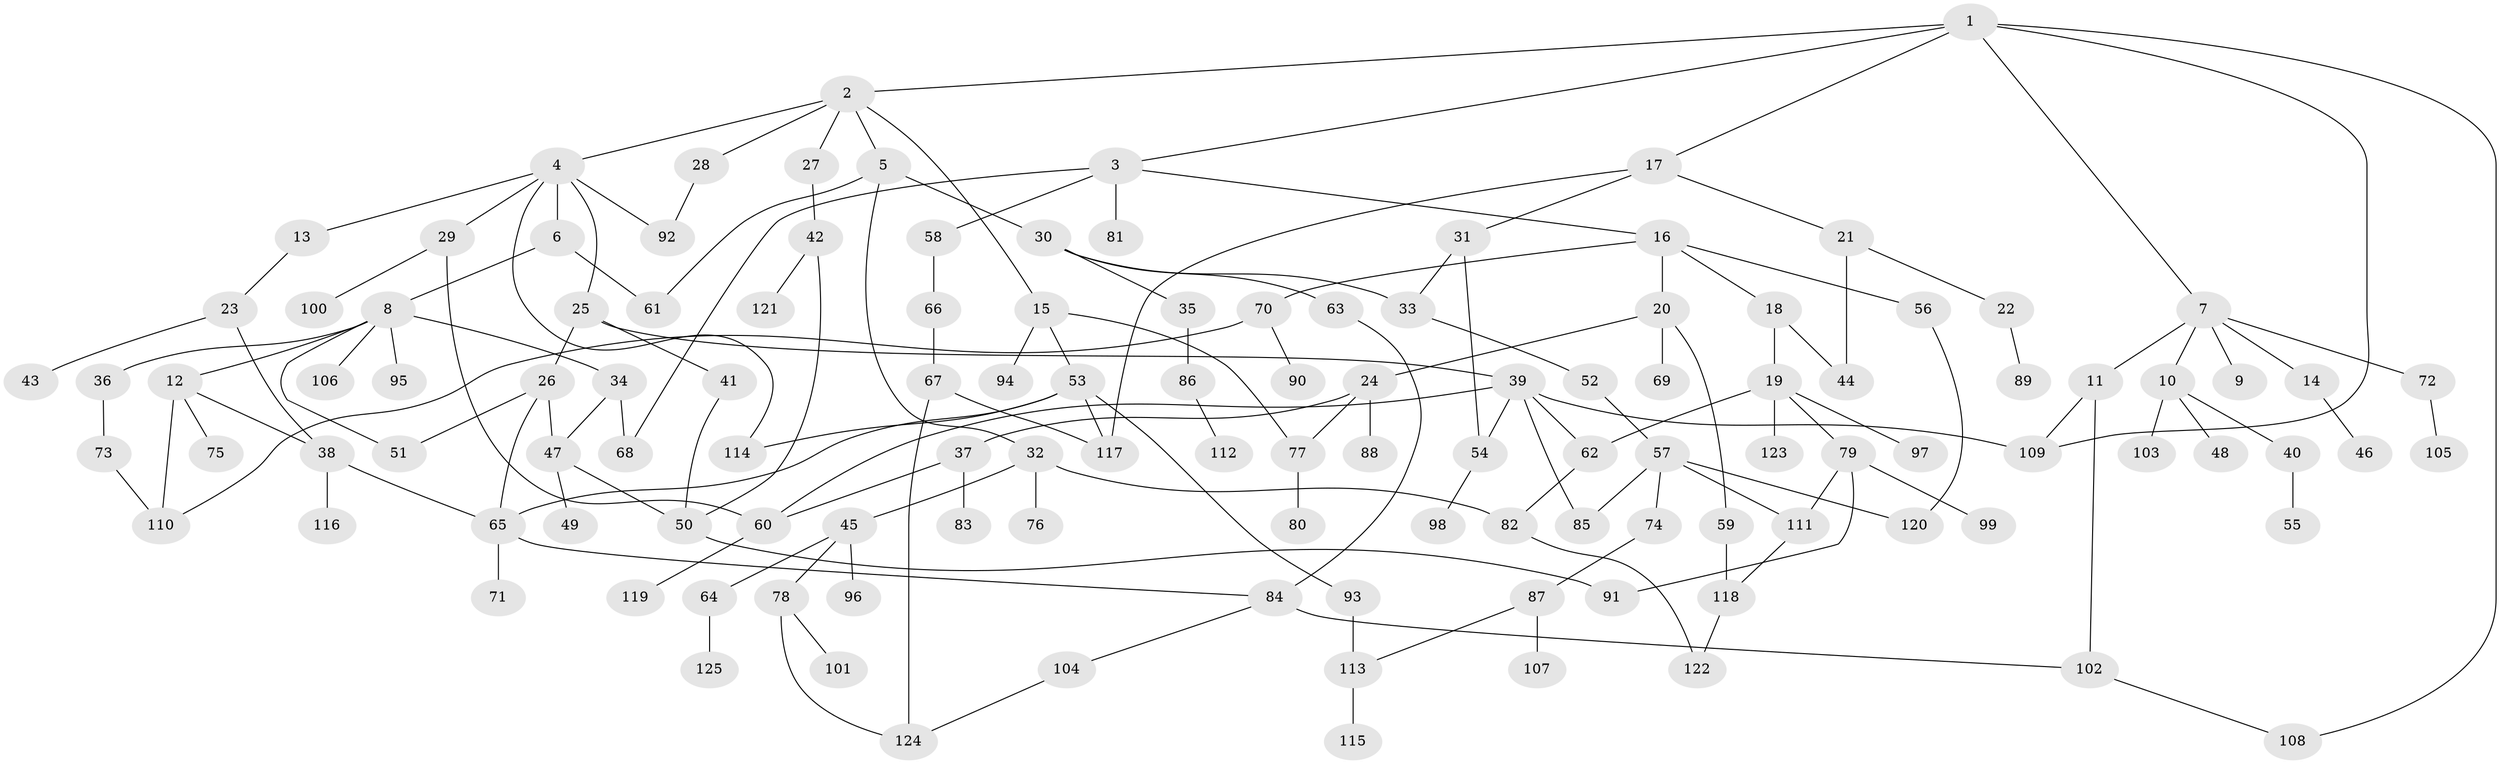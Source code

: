 // Generated by graph-tools (version 1.1) at 2025/42/03/09/25 04:42:23]
// undirected, 125 vertices, 161 edges
graph export_dot {
graph [start="1"]
  node [color=gray90,style=filled];
  1;
  2;
  3;
  4;
  5;
  6;
  7;
  8;
  9;
  10;
  11;
  12;
  13;
  14;
  15;
  16;
  17;
  18;
  19;
  20;
  21;
  22;
  23;
  24;
  25;
  26;
  27;
  28;
  29;
  30;
  31;
  32;
  33;
  34;
  35;
  36;
  37;
  38;
  39;
  40;
  41;
  42;
  43;
  44;
  45;
  46;
  47;
  48;
  49;
  50;
  51;
  52;
  53;
  54;
  55;
  56;
  57;
  58;
  59;
  60;
  61;
  62;
  63;
  64;
  65;
  66;
  67;
  68;
  69;
  70;
  71;
  72;
  73;
  74;
  75;
  76;
  77;
  78;
  79;
  80;
  81;
  82;
  83;
  84;
  85;
  86;
  87;
  88;
  89;
  90;
  91;
  92;
  93;
  94;
  95;
  96;
  97;
  98;
  99;
  100;
  101;
  102;
  103;
  104;
  105;
  106;
  107;
  108;
  109;
  110;
  111;
  112;
  113;
  114;
  115;
  116;
  117;
  118;
  119;
  120;
  121;
  122;
  123;
  124;
  125;
  1 -- 2;
  1 -- 3;
  1 -- 7;
  1 -- 17;
  1 -- 108;
  1 -- 109;
  2 -- 4;
  2 -- 5;
  2 -- 15;
  2 -- 27;
  2 -- 28;
  3 -- 16;
  3 -- 58;
  3 -- 68;
  3 -- 81;
  4 -- 6;
  4 -- 13;
  4 -- 25;
  4 -- 29;
  4 -- 92;
  4 -- 114;
  5 -- 30;
  5 -- 32;
  5 -- 61;
  6 -- 8;
  6 -- 61;
  7 -- 9;
  7 -- 10;
  7 -- 11;
  7 -- 14;
  7 -- 72;
  8 -- 12;
  8 -- 34;
  8 -- 36;
  8 -- 51;
  8 -- 95;
  8 -- 106;
  10 -- 40;
  10 -- 48;
  10 -- 103;
  11 -- 102;
  11 -- 109;
  12 -- 38;
  12 -- 75;
  12 -- 110;
  13 -- 23;
  14 -- 46;
  15 -- 53;
  15 -- 77;
  15 -- 94;
  16 -- 18;
  16 -- 20;
  16 -- 56;
  16 -- 70;
  17 -- 21;
  17 -- 31;
  17 -- 117;
  18 -- 19;
  18 -- 44;
  19 -- 62;
  19 -- 79;
  19 -- 97;
  19 -- 123;
  20 -- 24;
  20 -- 59;
  20 -- 69;
  21 -- 22;
  21 -- 44;
  22 -- 89;
  23 -- 43;
  23 -- 38;
  24 -- 37;
  24 -- 88;
  24 -- 77;
  25 -- 26;
  25 -- 39;
  25 -- 41;
  26 -- 47;
  26 -- 65;
  26 -- 51;
  27 -- 42;
  28 -- 92;
  29 -- 100;
  29 -- 60;
  30 -- 33;
  30 -- 35;
  30 -- 63;
  31 -- 54;
  31 -- 33;
  32 -- 45;
  32 -- 76;
  32 -- 82;
  33 -- 52;
  34 -- 68;
  34 -- 47;
  35 -- 86;
  36 -- 73;
  37 -- 60;
  37 -- 83;
  38 -- 116;
  38 -- 65;
  39 -- 60;
  39 -- 85;
  39 -- 109;
  39 -- 54;
  39 -- 62;
  40 -- 55;
  41 -- 50;
  42 -- 50;
  42 -- 121;
  45 -- 64;
  45 -- 78;
  45 -- 96;
  47 -- 49;
  47 -- 50;
  50 -- 91;
  52 -- 57;
  53 -- 93;
  53 -- 117;
  53 -- 65;
  53 -- 114;
  54 -- 98;
  56 -- 120;
  57 -- 74;
  57 -- 85;
  57 -- 120;
  57 -- 111;
  58 -- 66;
  59 -- 118;
  60 -- 119;
  62 -- 82;
  63 -- 84;
  64 -- 125;
  65 -- 71;
  65 -- 84;
  66 -- 67;
  67 -- 124;
  67 -- 117;
  70 -- 90;
  70 -- 110;
  72 -- 105;
  73 -- 110;
  74 -- 87;
  77 -- 80;
  78 -- 101;
  78 -- 124;
  79 -- 91;
  79 -- 99;
  79 -- 111;
  82 -- 122;
  84 -- 104;
  84 -- 102;
  86 -- 112;
  87 -- 107;
  87 -- 113;
  93 -- 113;
  102 -- 108;
  104 -- 124;
  111 -- 118;
  113 -- 115;
  118 -- 122;
}
